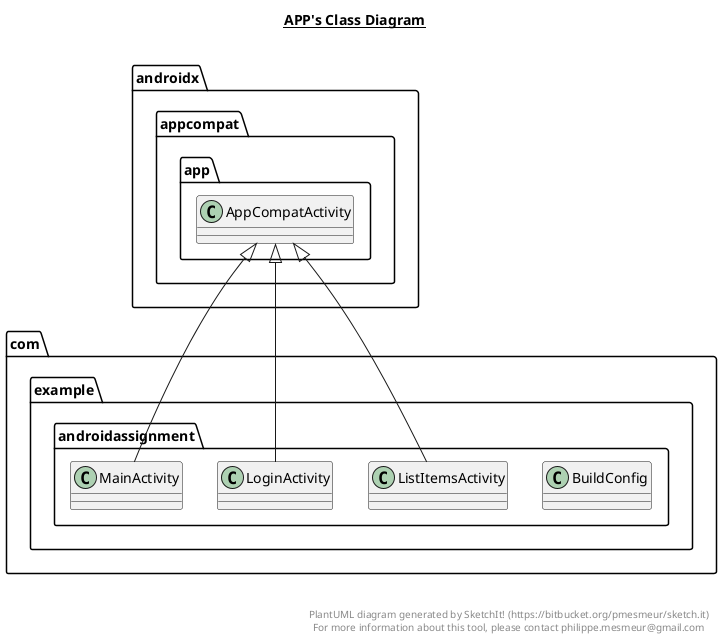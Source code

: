@startuml

title __APP's Class Diagram__\n

  namespace com.example.androidassignment {
    class com.example.androidassignment.BuildConfig {
    }
  }
  

  namespace com.example.androidassignment {
    class com.example.androidassignment.ListItemsActivity {
    }
  }
  

  namespace com.example.androidassignment {
    class com.example.androidassignment.LoginActivity {
    }
  }
  

  namespace com.example.androidassignment {
    class com.example.androidassignment.MainActivity {
    }
  }
  

  com.example.androidassignment.ListItemsActivity -up-|> androidx.appcompat.app.AppCompatActivity
  com.example.androidassignment.LoginActivity -up-|> androidx.appcompat.app.AppCompatActivity
  com.example.androidassignment.MainActivity -up-|> androidx.appcompat.app.AppCompatActivity


right footer


PlantUML diagram generated by SketchIt! (https://bitbucket.org/pmesmeur/sketch.it)
For more information about this tool, please contact philippe.mesmeur@gmail.com
endfooter

@enduml
